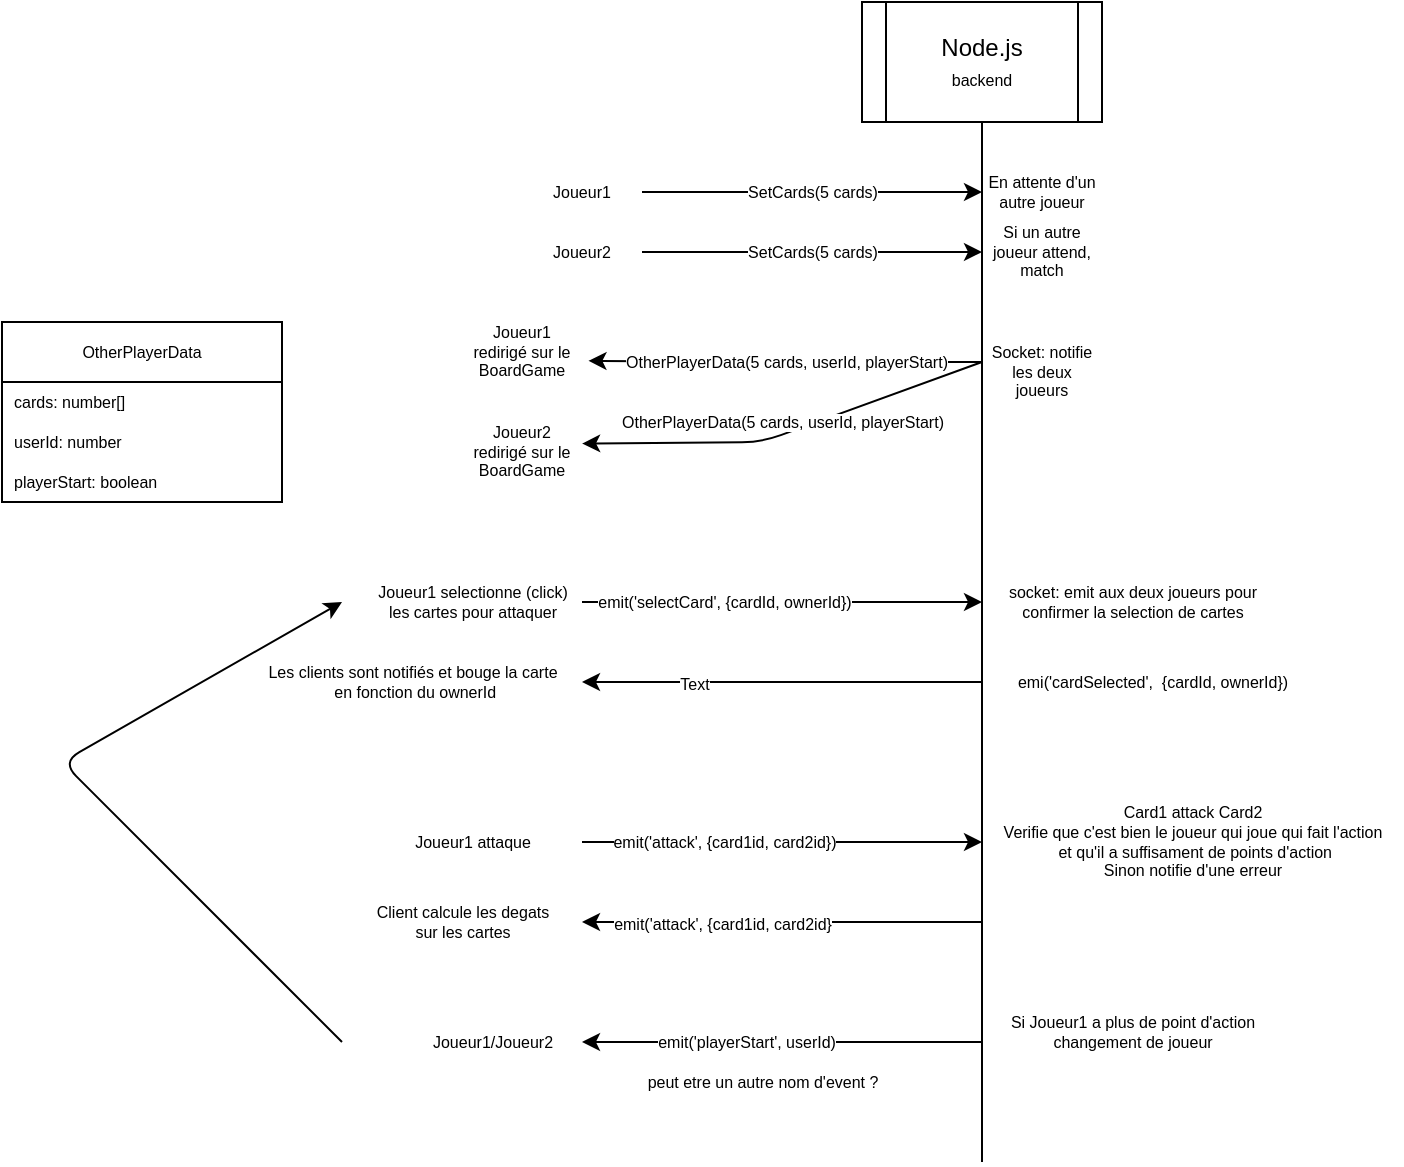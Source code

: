 <mxfile>
    <diagram id="grlL0IaOPrZkWWLPt15i" name="Page-1">
        <mxGraphModel dx="1281" dy="446" grid="1" gridSize="10" guides="1" tooltips="1" connect="1" arrows="1" fold="1" page="1" pageScale="1" pageWidth="827" pageHeight="1169" math="0" shadow="0">
            <root>
                <mxCell id="0"/>
                <mxCell id="1" parent="0"/>
                <mxCell id="2" value="" style="endArrow=none;html=1;" edge="1" parent="1">
                    <mxGeometry width="50" height="50" relative="1" as="geometry">
                        <mxPoint x="320" y="720" as="sourcePoint"/>
                        <mxPoint x="320" y="200" as="targetPoint"/>
                    </mxGeometry>
                </mxCell>
                <mxCell id="3" value="Node.js&lt;br&gt;&lt;font style=&quot;font-size: 8px;&quot;&gt;backend&lt;/font&gt;" style="shape=process;whiteSpace=wrap;html=1;backgroundOutline=1;" vertex="1" parent="1">
                    <mxGeometry x="260" y="140" width="120" height="60" as="geometry"/>
                </mxCell>
                <mxCell id="5" value="Joueur1" style="text;html=1;strokeColor=none;fillColor=none;align=center;verticalAlign=middle;whiteSpace=wrap;rounded=0;fontSize=8;" vertex="1" parent="1">
                    <mxGeometry x="90" y="220" width="60" height="30" as="geometry"/>
                </mxCell>
                <mxCell id="6" value="SetCards(5 cards)" style="endArrow=classic;html=1;fontSize=8;exitX=1;exitY=0.5;exitDx=0;exitDy=0;" edge="1" parent="1" source="5">
                    <mxGeometry width="50" height="50" relative="1" as="geometry">
                        <mxPoint x="280" y="340" as="sourcePoint"/>
                        <mxPoint x="320" y="235" as="targetPoint"/>
                        <mxPoint as="offset"/>
                    </mxGeometry>
                </mxCell>
                <mxCell id="8" value="En attente d'un autre joueur" style="text;html=1;strokeColor=none;fillColor=none;align=center;verticalAlign=middle;whiteSpace=wrap;rounded=0;fontSize=8;" vertex="1" parent="1">
                    <mxGeometry x="320" y="220" width="60" height="30" as="geometry"/>
                </mxCell>
                <mxCell id="9" value="Joueur2" style="text;html=1;strokeColor=none;fillColor=none;align=center;verticalAlign=middle;whiteSpace=wrap;rounded=0;fontSize=8;" vertex="1" parent="1">
                    <mxGeometry x="90" y="250" width="60" height="30" as="geometry"/>
                </mxCell>
                <mxCell id="10" value="SetCards(5 cards)" style="endArrow=classic;html=1;fontSize=8;exitX=1;exitY=0.5;exitDx=0;exitDy=0;" edge="1" parent="1" source="9">
                    <mxGeometry width="50" height="50" relative="1" as="geometry">
                        <mxPoint x="280" y="370" as="sourcePoint"/>
                        <mxPoint x="320" y="265" as="targetPoint"/>
                        <Array as="points">
                            <mxPoint x="180" y="265"/>
                        </Array>
                    </mxGeometry>
                </mxCell>
                <mxCell id="11" value="Si un autre joueur attend, match" style="text;html=1;strokeColor=none;fillColor=none;align=center;verticalAlign=middle;whiteSpace=wrap;rounded=0;fontSize=8;" vertex="1" parent="1">
                    <mxGeometry x="320" y="250" width="60" height="30" as="geometry"/>
                </mxCell>
                <mxCell id="12" value="OtherPlayerData(5 cards, userId, playerStart)" style="endArrow=classic;html=1;fontSize=8;entryX=1.054;entryY=0.647;entryDx=0;entryDy=0;entryPerimeter=0;" edge="1" parent="1" target="15">
                    <mxGeometry x="-0.002" width="50" height="50" relative="1" as="geometry">
                        <mxPoint x="320" y="320" as="sourcePoint"/>
                        <mxPoint x="150" y="320" as="targetPoint"/>
                        <Array as="points">
                            <mxPoint x="200" y="320"/>
                        </Array>
                        <mxPoint as="offset"/>
                    </mxGeometry>
                </mxCell>
                <mxCell id="13" value="OtherPlayerData(5 cards, userId, playerStart)" style="endArrow=classic;html=1;fontSize=8;entryX=1.001;entryY=0.359;entryDx=0;entryDy=0;entryPerimeter=0;" edge="1" parent="1" target="16">
                    <mxGeometry x="0.007" y="-6" width="50" height="50" relative="1" as="geometry">
                        <mxPoint x="320" y="320" as="sourcePoint"/>
                        <mxPoint x="150" y="360" as="targetPoint"/>
                        <Array as="points">
                            <mxPoint x="210" y="360"/>
                        </Array>
                        <mxPoint as="offset"/>
                    </mxGeometry>
                </mxCell>
                <mxCell id="14" value="Socket: notifie les deux joueurs" style="text;html=1;strokeColor=none;fillColor=none;align=center;verticalAlign=middle;whiteSpace=wrap;rounded=0;fontSize=8;" vertex="1" parent="1">
                    <mxGeometry x="320" y="310" width="60" height="30" as="geometry"/>
                </mxCell>
                <mxCell id="15" value="Joueur1&lt;br&gt;redirigé sur le BoardGame" style="text;html=1;strokeColor=none;fillColor=none;align=center;verticalAlign=middle;whiteSpace=wrap;rounded=0;fontSize=8;" vertex="1" parent="1">
                    <mxGeometry x="60" y="300" width="60" height="30" as="geometry"/>
                </mxCell>
                <mxCell id="16" value="Joueur2&lt;br&gt;redirigé sur le BoardGame" style="text;html=1;strokeColor=none;fillColor=none;align=center;verticalAlign=middle;whiteSpace=wrap;rounded=0;fontSize=8;" vertex="1" parent="1">
                    <mxGeometry x="60" y="350" width="60" height="30" as="geometry"/>
                </mxCell>
                <mxCell id="19" value="OtherPlayerData" style="swimlane;fontStyle=0;childLayout=stackLayout;horizontal=1;startSize=30;horizontalStack=0;resizeParent=1;resizeParentMax=0;resizeLast=0;collapsible=1;marginBottom=0;whiteSpace=wrap;html=1;fontSize=8;" vertex="1" parent="1">
                    <mxGeometry x="-170" y="300" width="140" height="90" as="geometry"/>
                </mxCell>
                <mxCell id="20" value="cards: number[]" style="text;strokeColor=none;fillColor=none;align=left;verticalAlign=middle;spacingLeft=4;spacingRight=4;overflow=hidden;points=[[0,0.5],[1,0.5]];portConstraint=eastwest;rotatable=0;whiteSpace=wrap;html=1;fontSize=8;" vertex="1" parent="19">
                    <mxGeometry y="30" width="140" height="20" as="geometry"/>
                </mxCell>
                <mxCell id="21" value="userId: number" style="text;strokeColor=none;fillColor=none;align=left;verticalAlign=middle;spacingLeft=4;spacingRight=4;overflow=hidden;points=[[0,0.5],[1,0.5]];portConstraint=eastwest;rotatable=0;whiteSpace=wrap;html=1;fontSize=8;" vertex="1" parent="19">
                    <mxGeometry y="50" width="140" height="20" as="geometry"/>
                </mxCell>
                <mxCell id="22" value="playerStart: boolean" style="text;strokeColor=none;fillColor=none;align=left;verticalAlign=middle;spacingLeft=4;spacingRight=4;overflow=hidden;points=[[0,0.5],[1,0.5]];portConstraint=eastwest;rotatable=0;whiteSpace=wrap;html=1;fontSize=8;" vertex="1" parent="19">
                    <mxGeometry y="70" width="140" height="20" as="geometry"/>
                </mxCell>
                <mxCell id="23" value="" style="endArrow=classic;html=1;fontSize=8;" edge="1" parent="1">
                    <mxGeometry width="50" height="50" relative="1" as="geometry">
                        <mxPoint x="120" y="440" as="sourcePoint"/>
                        <mxPoint x="320" y="440" as="targetPoint"/>
                    </mxGeometry>
                </mxCell>
                <mxCell id="25" value="emit('selectCard', {cardId, ownerId})" style="edgeLabel;html=1;align=center;verticalAlign=middle;resizable=0;points=[];fontSize=8;" vertex="1" connectable="0" parent="23">
                    <mxGeometry x="-0.556" relative="1" as="geometry">
                        <mxPoint x="26" as="offset"/>
                    </mxGeometry>
                </mxCell>
                <mxCell id="24" value="Joueur1 selectionne (click)&lt;br&gt;les cartes pour attaquer" style="text;html=1;align=center;verticalAlign=middle;resizable=0;points=[];autosize=1;strokeColor=none;fillColor=none;fontSize=8;" vertex="1" parent="1">
                    <mxGeometry x="5" y="425" width="120" height="30" as="geometry"/>
                </mxCell>
                <mxCell id="26" value="socket: emit aux deux joueurs pour &lt;br&gt;confirmer la selection de cartes" style="text;html=1;align=center;verticalAlign=middle;resizable=0;points=[];autosize=1;strokeColor=none;fillColor=none;fontSize=8;" vertex="1" parent="1">
                    <mxGeometry x="320" y="425" width="150" height="30" as="geometry"/>
                </mxCell>
                <mxCell id="27" value="" style="endArrow=classic;html=1;fontSize=8;" edge="1" parent="1">
                    <mxGeometry width="50" height="50" relative="1" as="geometry">
                        <mxPoint x="320" y="480" as="sourcePoint"/>
                        <mxPoint x="120" y="480" as="targetPoint"/>
                    </mxGeometry>
                </mxCell>
                <mxCell id="29" value="Text" style="edgeLabel;html=1;align=center;verticalAlign=middle;resizable=0;points=[];fontSize=8;" vertex="1" connectable="0" parent="27">
                    <mxGeometry x="0.444" y="1" relative="1" as="geometry">
                        <mxPoint as="offset"/>
                    </mxGeometry>
                </mxCell>
                <mxCell id="28" value="Les clients sont notifiés et bouge la carte&lt;br&gt;&amp;nbsp;en fonction du ownerId" style="text;html=1;align=center;verticalAlign=middle;resizable=0;points=[];autosize=1;strokeColor=none;fillColor=none;fontSize=8;" vertex="1" parent="1">
                    <mxGeometry x="-50" y="465" width="170" height="30" as="geometry"/>
                </mxCell>
                <mxCell id="30" value="emi('cardSelected',&amp;nbsp; {cardId, ownerId})" style="text;html=1;align=center;verticalAlign=middle;resizable=0;points=[];autosize=1;strokeColor=none;fillColor=none;fontSize=8;" vertex="1" parent="1">
                    <mxGeometry x="325" y="470" width="160" height="20" as="geometry"/>
                </mxCell>
                <mxCell id="31" value="" style="endArrow=classic;html=1;fontSize=8;" edge="1" parent="1">
                    <mxGeometry width="50" height="50" relative="1" as="geometry">
                        <mxPoint x="120" y="560.0" as="sourcePoint"/>
                        <mxPoint x="320" y="560.0" as="targetPoint"/>
                    </mxGeometry>
                </mxCell>
                <mxCell id="32" value="emit('attack', {card1id, card2id})" style="edgeLabel;html=1;align=center;verticalAlign=middle;resizable=0;points=[];fontSize=8;" vertex="1" connectable="0" parent="31">
                    <mxGeometry x="-0.556" relative="1" as="geometry">
                        <mxPoint x="26" as="offset"/>
                    </mxGeometry>
                </mxCell>
                <mxCell id="33" value="Joueur1 attaque" style="text;html=1;align=center;verticalAlign=middle;resizable=0;points=[];autosize=1;strokeColor=none;fillColor=none;fontSize=8;" vertex="1" parent="1">
                    <mxGeometry x="25" y="550" width="80" height="20" as="geometry"/>
                </mxCell>
                <mxCell id="34" value="Card1 attack Card2&lt;br&gt;Verifie que c'est bien le joueur qui joue qui fait l'action&lt;br&gt;&amp;nbsp;et qu'il a suffisament de points d'action&lt;br&gt;Sinon notifie d'une erreur" style="text;html=1;align=center;verticalAlign=middle;resizable=0;points=[];autosize=1;strokeColor=none;fillColor=none;fontSize=8;" vertex="1" parent="1">
                    <mxGeometry x="320" y="535" width="210" height="50" as="geometry"/>
                </mxCell>
                <mxCell id="35" value="" style="endArrow=classic;html=1;fontSize=8;" edge="1" parent="1">
                    <mxGeometry width="50" height="50" relative="1" as="geometry">
                        <mxPoint x="320" y="600" as="sourcePoint"/>
                        <mxPoint x="120" y="600" as="targetPoint"/>
                    </mxGeometry>
                </mxCell>
                <mxCell id="36" value="emit('attack',&amp;nbsp;{card1id, card2id}" style="edgeLabel;html=1;align=center;verticalAlign=middle;resizable=0;points=[];fontSize=8;" vertex="1" connectable="0" parent="35">
                    <mxGeometry x="0.307" y="1" relative="1" as="geometry">
                        <mxPoint as="offset"/>
                    </mxGeometry>
                </mxCell>
                <mxCell id="37" value="Client calcule les degats &lt;br&gt;sur les cartes" style="text;html=1;align=center;verticalAlign=middle;resizable=0;points=[];autosize=1;strokeColor=none;fillColor=none;fontSize=8;" vertex="1" parent="1">
                    <mxGeometry x="5" y="585" width="110" height="30" as="geometry"/>
                </mxCell>
                <mxCell id="38" value="Si Joueur1 a plus de point d'action&lt;br&gt;changement de joueur" style="text;html=1;align=center;verticalAlign=middle;resizable=0;points=[];autosize=1;strokeColor=none;fillColor=none;fontSize=8;" vertex="1" parent="1">
                    <mxGeometry x="320" y="640" width="150" height="30" as="geometry"/>
                </mxCell>
                <mxCell id="39" value="" style="endArrow=classic;html=1;fontSize=8;" edge="1" parent="1">
                    <mxGeometry width="50" height="50" relative="1" as="geometry">
                        <mxPoint x="320" y="660" as="sourcePoint"/>
                        <mxPoint x="120" y="660" as="targetPoint"/>
                    </mxGeometry>
                </mxCell>
                <mxCell id="41" value="emit('playerStart', userId)" style="edgeLabel;html=1;align=center;verticalAlign=middle;resizable=0;points=[];fontSize=8;" vertex="1" connectable="0" parent="39">
                    <mxGeometry x="0.182" relative="1" as="geometry">
                        <mxPoint as="offset"/>
                    </mxGeometry>
                </mxCell>
                <mxCell id="40" value="Joueur1/Joueur2" style="text;html=1;align=center;verticalAlign=middle;resizable=0;points=[];autosize=1;strokeColor=none;fillColor=none;fontSize=8;" vertex="1" parent="1">
                    <mxGeometry x="35" y="650" width="80" height="20" as="geometry"/>
                </mxCell>
                <mxCell id="43" value="peut etre un autre nom d'event ?" style="text;html=1;align=center;verticalAlign=middle;resizable=0;points=[];autosize=1;strokeColor=none;fillColor=none;fontSize=8;" vertex="1" parent="1">
                    <mxGeometry x="140" y="670" width="140" height="20" as="geometry"/>
                </mxCell>
                <mxCell id="45" value="" style="endArrow=classic;html=1;fontSize=8;" edge="1" parent="1">
                    <mxGeometry width="50" height="50" relative="1" as="geometry">
                        <mxPoint y="660" as="sourcePoint"/>
                        <mxPoint y="440" as="targetPoint"/>
                        <Array as="points">
                            <mxPoint x="-140" y="520"/>
                        </Array>
                    </mxGeometry>
                </mxCell>
            </root>
        </mxGraphModel>
    </diagram>
</mxfile>